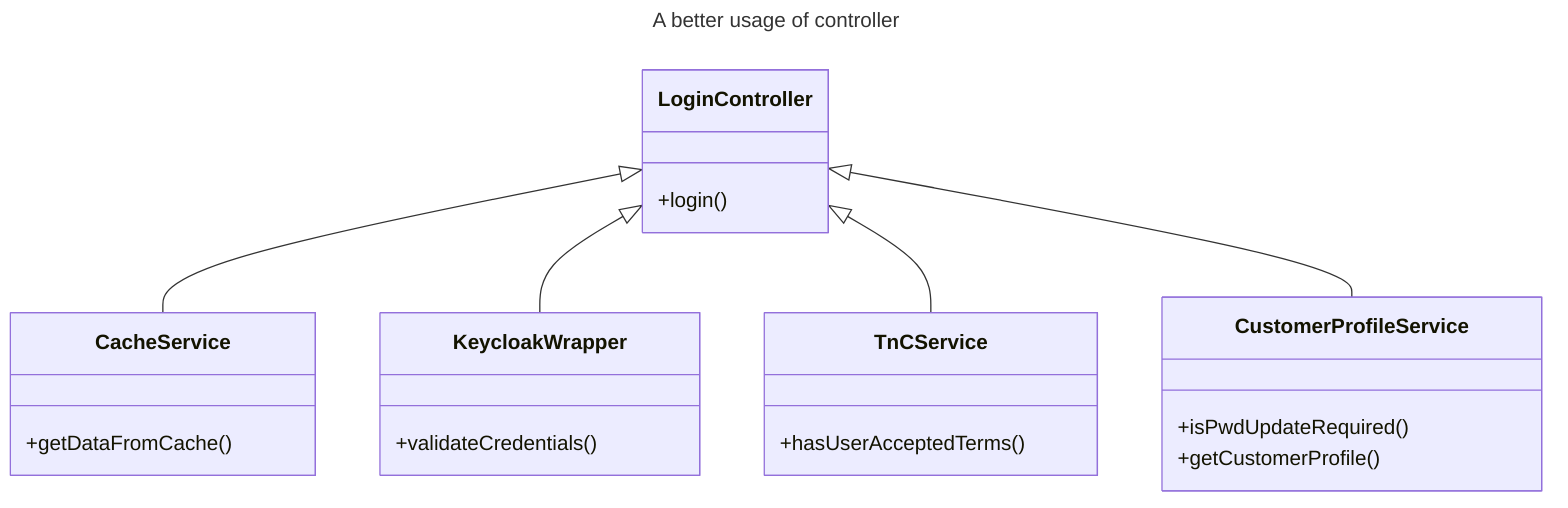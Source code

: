 ---
title: A better usage of controller
---
classDiagram
     LoginController <|-- CacheService
     LoginController <|-- KeycloakWrapper
     LoginController <|-- TnCService
     LoginController <|-- CustomerProfileService
    class LoginController{
        +login()
    }
    class CacheService{
        +getDataFromCache()
    }
    class KeycloakWrapper{
        +validateCredentials()
    }
    class TnCService{
        +hasUserAcceptedTerms()
    }
    class CustomerProfileService{
        +isPwdUpdateRequired()
        +getCustomerProfile()
    }